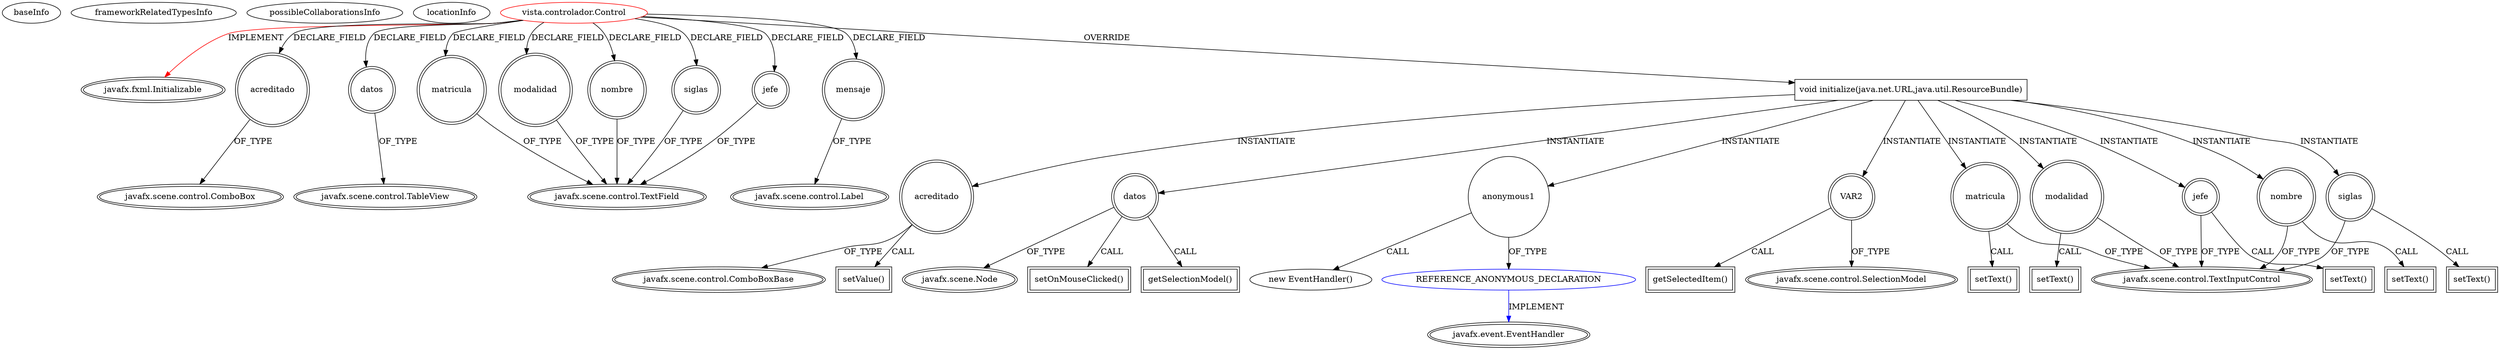 digraph {
baseInfo[graphId=4671,category="extension_graph",isAnonymous=false,possibleRelation=true]
frameworkRelatedTypesInfo[0="javafx.fxml.Initializable"]
possibleCollaborationsInfo[0="4671~OVERRIDING_METHOD_DECLARATION-INSTANTIATION-~javafx.fxml.Initializable ~javafx.event.EventHandler ~false~true"]
locationInfo[projectName="vic0901-Java-FX",filePath="/vic0901-Java-FX/Java-FX-master/SHDVictorMendoza/src/vista/controlador/Control.java",contextSignature="Control",graphId="4671"]
0[label="vista.controlador.Control",vertexType="ROOT_CLIENT_CLASS_DECLARATION",isFrameworkType=false,color=red]
1[label="javafx.fxml.Initializable",vertexType="FRAMEWORK_INTERFACE_TYPE",isFrameworkType=true,peripheries=2]
2[label="acreditado",vertexType="FIELD_DECLARATION",isFrameworkType=true,peripheries=2,shape=circle]
3[label="javafx.scene.control.ComboBox",vertexType="FRAMEWORK_CLASS_TYPE",isFrameworkType=true,peripheries=2]
4[label="datos",vertexType="FIELD_DECLARATION",isFrameworkType=true,peripheries=2,shape=circle]
5[label="javafx.scene.control.TableView",vertexType="FRAMEWORK_CLASS_TYPE",isFrameworkType=true,peripheries=2]
6[label="jefe",vertexType="FIELD_DECLARATION",isFrameworkType=true,peripheries=2,shape=circle]
7[label="javafx.scene.control.TextField",vertexType="FRAMEWORK_CLASS_TYPE",isFrameworkType=true,peripheries=2]
8[label="matricula",vertexType="FIELD_DECLARATION",isFrameworkType=true,peripheries=2,shape=circle]
10[label="mensaje",vertexType="FIELD_DECLARATION",isFrameworkType=true,peripheries=2,shape=circle]
11[label="javafx.scene.control.Label",vertexType="FRAMEWORK_CLASS_TYPE",isFrameworkType=true,peripheries=2]
12[label="modalidad",vertexType="FIELD_DECLARATION",isFrameworkType=true,peripheries=2,shape=circle]
14[label="nombre",vertexType="FIELD_DECLARATION",isFrameworkType=true,peripheries=2,shape=circle]
16[label="siglas",vertexType="FIELD_DECLARATION",isFrameworkType=true,peripheries=2,shape=circle]
18[label="void initialize(java.net.URL,java.util.ResourceBundle)",vertexType="OVERRIDING_METHOD_DECLARATION",isFrameworkType=false,shape=box]
19[label="datos",vertexType="VARIABLE_EXPRESION",isFrameworkType=true,peripheries=2,shape=circle]
21[label="javafx.scene.Node",vertexType="FRAMEWORK_CLASS_TYPE",isFrameworkType=true,peripheries=2]
20[label="setOnMouseClicked()",vertexType="INSIDE_CALL",isFrameworkType=true,peripheries=2,shape=box]
23[label="anonymous1",vertexType="VARIABLE_EXPRESION",isFrameworkType=false,shape=circle]
24[label="REFERENCE_ANONYMOUS_DECLARATION",vertexType="REFERENCE_ANONYMOUS_DECLARATION",isFrameworkType=false,color=blue]
25[label="javafx.event.EventHandler",vertexType="FRAMEWORK_INTERFACE_TYPE",isFrameworkType=true,peripheries=2]
22[label="new EventHandler()",vertexType="CONSTRUCTOR_CALL",isFrameworkType=false]
26[label="VAR2",vertexType="VARIABLE_EXPRESION",isFrameworkType=true,peripheries=2,shape=circle]
28[label="javafx.scene.control.SelectionModel",vertexType="FRAMEWORK_CLASS_TYPE",isFrameworkType=true,peripheries=2]
27[label="getSelectedItem()",vertexType="INSIDE_CALL",isFrameworkType=true,peripheries=2,shape=box]
30[label="getSelectionModel()",vertexType="INSIDE_CALL",isFrameworkType=true,peripheries=2,shape=box]
31[label="nombre",vertexType="VARIABLE_EXPRESION",isFrameworkType=true,peripheries=2,shape=circle]
33[label="javafx.scene.control.TextInputControl",vertexType="FRAMEWORK_CLASS_TYPE",isFrameworkType=true,peripheries=2]
32[label="setText()",vertexType="INSIDE_CALL",isFrameworkType=true,peripheries=2,shape=box]
34[label="siglas",vertexType="VARIABLE_EXPRESION",isFrameworkType=true,peripheries=2,shape=circle]
35[label="setText()",vertexType="INSIDE_CALL",isFrameworkType=true,peripheries=2,shape=box]
37[label="jefe",vertexType="VARIABLE_EXPRESION",isFrameworkType=true,peripheries=2,shape=circle]
38[label="setText()",vertexType="INSIDE_CALL",isFrameworkType=true,peripheries=2,shape=box]
40[label="acreditado",vertexType="VARIABLE_EXPRESION",isFrameworkType=true,peripheries=2,shape=circle]
42[label="javafx.scene.control.ComboBoxBase",vertexType="FRAMEWORK_CLASS_TYPE",isFrameworkType=true,peripheries=2]
41[label="setValue()",vertexType="INSIDE_CALL",isFrameworkType=true,peripheries=2,shape=box]
43[label="modalidad",vertexType="VARIABLE_EXPRESION",isFrameworkType=true,peripheries=2,shape=circle]
44[label="setText()",vertexType="INSIDE_CALL",isFrameworkType=true,peripheries=2,shape=box]
46[label="matricula",vertexType="VARIABLE_EXPRESION",isFrameworkType=true,peripheries=2,shape=circle]
47[label="setText()",vertexType="INSIDE_CALL",isFrameworkType=true,peripheries=2,shape=box]
0->1[label="IMPLEMENT",color=red]
0->2[label="DECLARE_FIELD"]
2->3[label="OF_TYPE"]
0->4[label="DECLARE_FIELD"]
4->5[label="OF_TYPE"]
0->6[label="DECLARE_FIELD"]
6->7[label="OF_TYPE"]
0->8[label="DECLARE_FIELD"]
8->7[label="OF_TYPE"]
0->10[label="DECLARE_FIELD"]
10->11[label="OF_TYPE"]
0->12[label="DECLARE_FIELD"]
12->7[label="OF_TYPE"]
0->14[label="DECLARE_FIELD"]
14->7[label="OF_TYPE"]
0->16[label="DECLARE_FIELD"]
16->7[label="OF_TYPE"]
0->18[label="OVERRIDE"]
18->19[label="INSTANTIATE"]
19->21[label="OF_TYPE"]
19->20[label="CALL"]
18->23[label="INSTANTIATE"]
24->25[label="IMPLEMENT",color=blue]
23->24[label="OF_TYPE"]
23->22[label="CALL"]
18->26[label="INSTANTIATE"]
26->28[label="OF_TYPE"]
26->27[label="CALL"]
19->30[label="CALL"]
18->31[label="INSTANTIATE"]
31->33[label="OF_TYPE"]
31->32[label="CALL"]
18->34[label="INSTANTIATE"]
34->33[label="OF_TYPE"]
34->35[label="CALL"]
18->37[label="INSTANTIATE"]
37->33[label="OF_TYPE"]
37->38[label="CALL"]
18->40[label="INSTANTIATE"]
40->42[label="OF_TYPE"]
40->41[label="CALL"]
18->43[label="INSTANTIATE"]
43->33[label="OF_TYPE"]
43->44[label="CALL"]
18->46[label="INSTANTIATE"]
46->33[label="OF_TYPE"]
46->47[label="CALL"]
}
